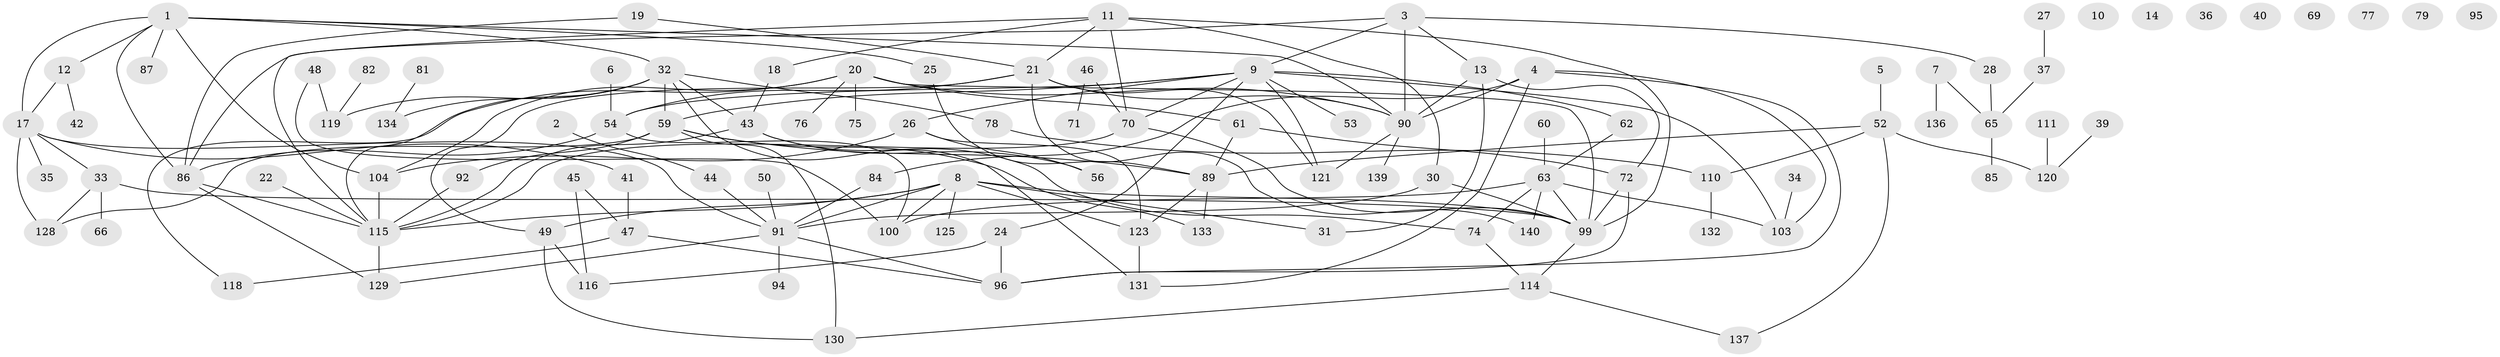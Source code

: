 // original degree distribution, {3: 0.18439716312056736, 2: 0.22695035460992907, 1: 0.22695035460992907, 4: 0.1276595744680851, 7: 0.014184397163120567, 0: 0.05673758865248227, 5: 0.09929078014184398, 6: 0.0425531914893617, 8: 0.02127659574468085}
// Generated by graph-tools (version 1.1) at 2025/41/03/06/25 10:41:20]
// undirected, 105 vertices, 159 edges
graph export_dot {
graph [start="1"]
  node [color=gray90,style=filled];
  1 [super="+29"];
  2 [super="+23"];
  3 [super="+38"];
  4 [super="+15"];
  5;
  6;
  7 [super="+83"];
  8 [super="+57"];
  9 [super="+108"];
  10;
  11 [super="+97"];
  12 [super="+16"];
  13;
  14;
  17 [super="+64"];
  18;
  19 [super="+127"];
  20 [super="+67"];
  21 [super="+101"];
  22;
  24;
  25;
  26 [super="+93"];
  27;
  28;
  30;
  31 [super="+58"];
  32 [super="+55"];
  33 [super="+109"];
  34;
  35;
  36;
  37;
  39 [super="+107"];
  40;
  41;
  42;
  43 [super="+98"];
  44;
  45;
  46;
  47 [super="+51"];
  48;
  49;
  50;
  52;
  53;
  54 [super="+88"];
  56;
  59 [super="+68"];
  60;
  61 [super="+138"];
  62;
  63 [super="+80"];
  65 [super="+73"];
  66;
  69;
  70;
  71;
  72;
  74;
  75;
  76;
  77;
  78;
  79;
  81;
  82;
  84;
  85;
  86 [super="+112"];
  87;
  89 [super="+126"];
  90 [super="+102"];
  91 [super="+105"];
  92;
  94;
  95;
  96 [super="+113"];
  99 [super="+124"];
  100 [super="+106"];
  103;
  104 [super="+141"];
  110;
  111;
  114 [super="+135"];
  115 [super="+117"];
  116 [super="+122"];
  118;
  119;
  120;
  121;
  123;
  125;
  128;
  129;
  130;
  131;
  132;
  133;
  134;
  136;
  137;
  139;
  140;
  1 -- 86;
  1 -- 17;
  1 -- 32;
  1 -- 87;
  1 -- 25;
  1 -- 90;
  1 -- 12;
  1 -- 104;
  2 -- 44;
  3 -- 9;
  3 -- 86;
  3 -- 28;
  3 -- 13;
  3 -- 90;
  4 -- 103;
  4 -- 131;
  4 -- 84;
  4 -- 90;
  4 -- 96;
  5 -- 52;
  6 -- 54;
  7 -- 136;
  7 -- 65;
  8 -- 100;
  8 -- 123;
  8 -- 125;
  8 -- 49;
  8 -- 99;
  8 -- 115;
  8 -- 91;
  8 -- 31;
  9 -- 26;
  9 -- 62;
  9 -- 70;
  9 -- 103;
  9 -- 121;
  9 -- 53;
  9 -- 59;
  9 -- 24;
  9 -- 54;
  11 -- 21;
  11 -- 30;
  11 -- 18;
  11 -- 99;
  11 -- 115;
  11 -- 70;
  12 -- 42;
  12 -- 17;
  13 -- 72;
  13 -- 31;
  13 -- 90;
  17 -- 128;
  17 -- 33;
  17 -- 35;
  17 -- 41;
  17 -- 91;
  18 -- 43;
  19 -- 21;
  19 -- 86;
  20 -- 75;
  20 -- 90;
  20 -- 104;
  20 -- 118;
  20 -- 76;
  20 -- 99;
  20 -- 61;
  21 -- 49;
  21 -- 121;
  21 -- 140;
  21 -- 90;
  21 -- 54;
  22 -- 115;
  24 -- 116;
  24 -- 96;
  25 -- 89;
  26 -- 56;
  26 -- 123;
  26 -- 104;
  27 -- 37;
  28 -- 65;
  30 -- 91;
  30 -- 99;
  32 -- 59;
  32 -- 78;
  32 -- 119;
  32 -- 131;
  32 -- 134;
  32 -- 115;
  32 -- 43;
  33 -- 66;
  33 -- 128;
  33 -- 99;
  34 -- 103;
  37 -- 65;
  39 -- 120;
  41 -- 47;
  43 -- 56;
  43 -- 74;
  43 -- 115;
  44 -- 91;
  45 -- 47;
  45 -- 116;
  46 -- 70;
  46 -- 71;
  47 -- 118;
  47 -- 96;
  48 -- 100;
  48 -- 119;
  49 -- 130;
  49 -- 116;
  50 -- 91;
  52 -- 89;
  52 -- 110;
  52 -- 120;
  52 -- 137;
  54 -- 100;
  54 -- 86;
  59 -- 92;
  59 -- 128;
  59 -- 130;
  59 -- 133;
  59 -- 89;
  60 -- 63;
  61 -- 72;
  61 -- 89;
  62 -- 63;
  63 -- 74;
  63 -- 103;
  63 -- 140;
  63 -- 99;
  63 -- 100;
  65 -- 85;
  70 -- 99;
  70 -- 115;
  72 -- 96;
  72 -- 99;
  74 -- 114;
  78 -- 110;
  81 -- 134;
  82 -- 119;
  84 -- 91;
  86 -- 129;
  86 -- 115;
  89 -- 133;
  89 -- 123;
  90 -- 121;
  90 -- 139;
  91 -- 94;
  91 -- 96;
  91 -- 129;
  92 -- 115;
  99 -- 114;
  104 -- 115;
  110 -- 132;
  111 -- 120;
  114 -- 137;
  114 -- 130;
  115 -- 129;
  123 -- 131;
}
